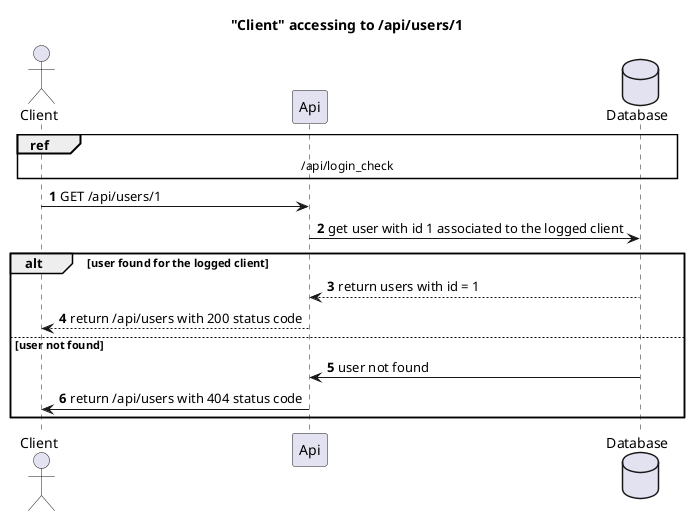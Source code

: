 @startuml
autonumber
title       "Client" accessing to /api/users/1
actor       "Client"
participant Api
database    Database

ref over "Client", Api, Database
    /api/login_check
end ref
"Client" -> Api: GET /api/users/1
Api -> Database: get user with id 1 associated to the logged client
alt user found for the logged client
    Database --> Api: return users with id = 1
    "Client" <-- Api: return /api/users with 200 status code
else user not found
    Database -> Api: user not found
    Api -> "Client": return /api/users with 404 status code
end

@enduml
